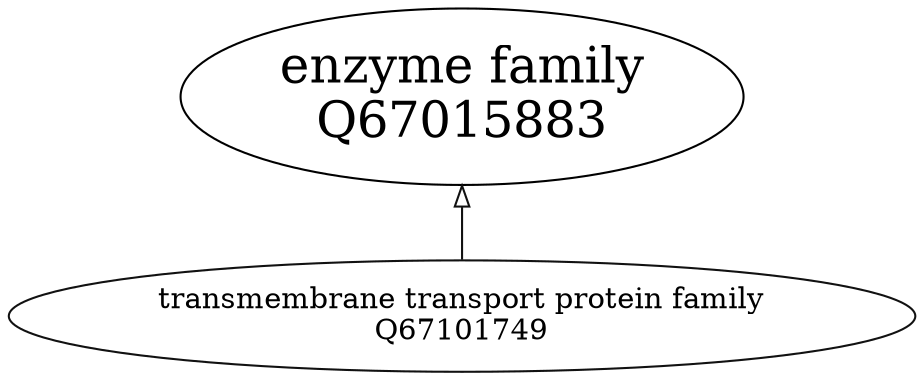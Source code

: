 strict digraph {
	graph [nodesep=0.1,
		rankdir=BT,
		ranksep=0.5
	];
	"enzyme family
Q67015883"	[fontsize=24];
	"transmembrane transport protein family
Q67101749"	[color="#111111"];
	"transmembrane transport protein family
Q67101749" -> "enzyme family
Q67015883"	[arrowhead=o,
		color="#111111"];
}
